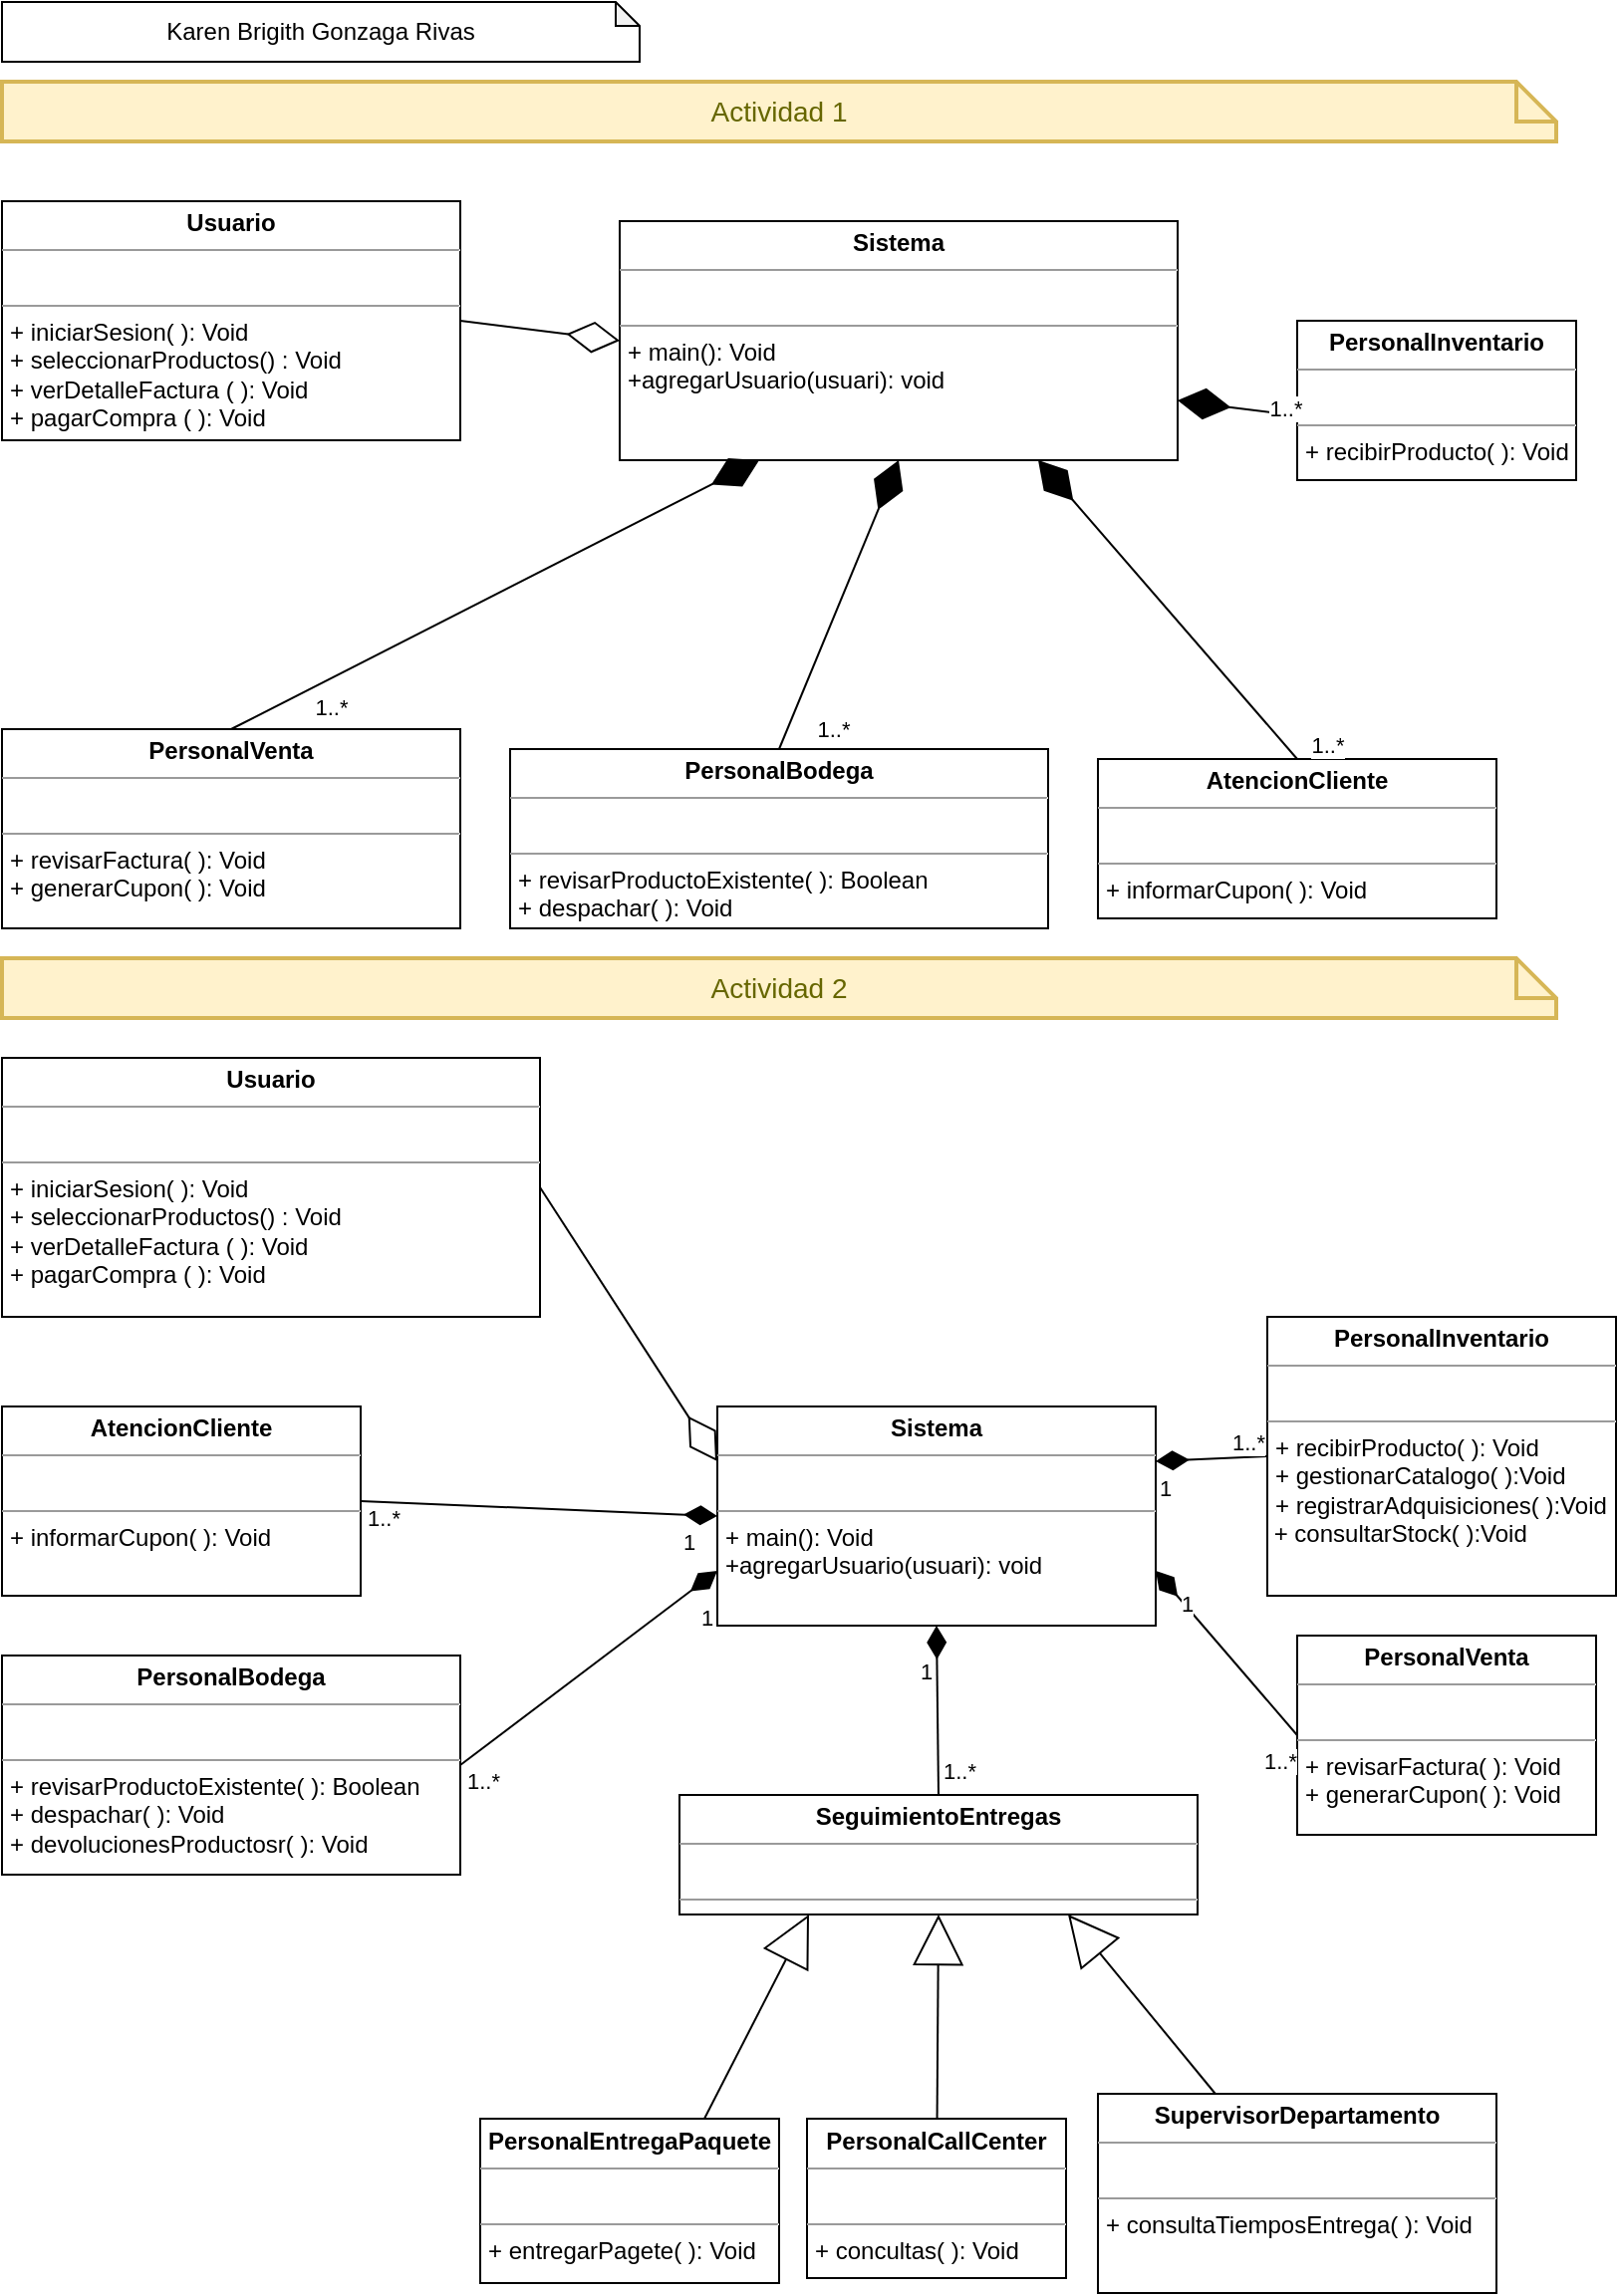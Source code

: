 <mxfile version="19.0.2" type="github">
  <diagram id="qSO_u3S2v88sH-et3-5x" name="Page-1">
    <mxGraphModel dx="1504" dy="634" grid="1" gridSize="10" guides="1" tooltips="1" connect="1" arrows="1" fold="1" page="1" pageScale="1" pageWidth="827" pageHeight="1169" math="0" shadow="0">
      <root>
        <mxCell id="0" />
        <mxCell id="1" parent="0" />
        <mxCell id="a8ocinU2t4pZGtcug-5M-55" value="Karen Brigith Gonzaga Rivas" style="shape=note;whiteSpace=wrap;html=1;backgroundOutline=1;darkOpacity=0.05;size=12;" vertex="1" parent="1">
          <mxGeometry x="10" y="10" width="320" height="30" as="geometry" />
        </mxCell>
        <mxCell id="a8ocinU2t4pZGtcug-5M-56" value="Actividad 1" style="shape=note;strokeWidth=2;fontSize=14;size=20;whiteSpace=wrap;html=1;fillColor=#fff2cc;strokeColor=#d6b656;fontColor=#666600;" vertex="1" parent="1">
          <mxGeometry x="10" y="50" width="780" height="30" as="geometry" />
        </mxCell>
        <mxCell id="a8ocinU2t4pZGtcug-5M-57" value="&lt;p style=&quot;margin:0px;margin-top:4px;text-align:center;&quot;&gt;&lt;b&gt;Usuario&lt;/b&gt;&lt;/p&gt;&lt;hr size=&quot;1&quot;&gt;&lt;p style=&quot;margin:0px;margin-left:4px;&quot;&gt;&lt;br&gt;&lt;/p&gt;&lt;hr size=&quot;1&quot;&gt;&lt;p style=&quot;margin:0px;margin-left:4px;&quot;&gt;+ iniciarSesion( ): Void&lt;br&gt;+ seleccionarProductos() : Void&lt;/p&gt;&lt;p style=&quot;margin:0px;margin-left:4px;&quot;&gt;&lt;/p&gt;&lt;p style=&quot;margin:0px;margin-left:4px;&quot;&gt;+ verDetalleFactura ( ): Void&lt;/p&gt;&lt;p style=&quot;margin:0px;margin-left:4px;&quot;&gt;+ pagarCompra ( ): Void&lt;/p&gt;" style="verticalAlign=top;align=left;overflow=fill;fontSize=12;fontFamily=Helvetica;html=1;" vertex="1" parent="1">
          <mxGeometry x="10" y="110" width="230" height="120" as="geometry" />
        </mxCell>
        <mxCell id="a8ocinU2t4pZGtcug-5M-58" value="&lt;p style=&quot;margin:0px;margin-top:4px;text-align:center;&quot;&gt;&lt;b&gt;PersonalVenta&lt;/b&gt;&lt;/p&gt;&lt;hr size=&quot;1&quot;&gt;&lt;p style=&quot;margin:0px;margin-left:4px;&quot;&gt;&lt;br&gt;&lt;/p&gt;&lt;hr size=&quot;1&quot;&gt;&lt;p style=&quot;margin:0px;margin-left:4px;&quot;&gt;+ revisarFactura( ): Void&lt;br&gt;+ generarCupon( ): Void&lt;/p&gt;" style="verticalAlign=top;align=left;overflow=fill;fontSize=12;fontFamily=Helvetica;html=1;" vertex="1" parent="1">
          <mxGeometry x="10" y="375" width="230" height="100" as="geometry" />
        </mxCell>
        <mxCell id="a8ocinU2t4pZGtcug-5M-59" value="&lt;p style=&quot;margin:0px;margin-top:4px;text-align:center;&quot;&gt;&lt;b&gt;AtencionCliente&lt;/b&gt;&lt;/p&gt;&lt;hr size=&quot;1&quot;&gt;&lt;p style=&quot;margin:0px;margin-left:4px;&quot;&gt;&lt;br&gt;&lt;/p&gt;&lt;hr size=&quot;1&quot;&gt;&lt;p style=&quot;margin:0px;margin-left:4px;&quot;&gt;+ informarCupon( ): Void&lt;/p&gt;" style="verticalAlign=top;align=left;overflow=fill;fontSize=12;fontFamily=Helvetica;html=1;" vertex="1" parent="1">
          <mxGeometry x="560" y="390" width="200" height="80" as="geometry" />
        </mxCell>
        <mxCell id="a8ocinU2t4pZGtcug-5M-60" value="&lt;p style=&quot;margin:0px;margin-top:4px;text-align:center;&quot;&gt;&lt;b&gt;PersonalBodega&lt;/b&gt;&lt;/p&gt;&lt;hr size=&quot;1&quot;&gt;&lt;p style=&quot;margin:0px;margin-left:4px;&quot;&gt;&lt;br&gt;&lt;/p&gt;&lt;hr size=&quot;1&quot;&gt;&lt;p style=&quot;margin:0px;margin-left:4px;&quot;&gt;+ revisarProductoExistente( ): Boolean&lt;br&gt;&lt;/p&gt;&lt;p style=&quot;margin:0px;margin-left:4px;&quot;&gt;+ despachar( ): Void&lt;br&gt;&lt;/p&gt;" style="verticalAlign=top;align=left;overflow=fill;fontSize=12;fontFamily=Helvetica;html=1;" vertex="1" parent="1">
          <mxGeometry x="265" y="385" width="270" height="90" as="geometry" />
        </mxCell>
        <mxCell id="a8ocinU2t4pZGtcug-5M-61" value="&lt;p style=&quot;margin:0px;margin-top:4px;text-align:center;&quot;&gt;&lt;b&gt;PersonalInventario&lt;/b&gt;&lt;/p&gt;&lt;hr size=&quot;1&quot;&gt;&lt;p style=&quot;margin:0px;margin-left:4px;&quot;&gt;&lt;br&gt;&lt;/p&gt;&lt;hr size=&quot;1&quot;&gt;&lt;p style=&quot;margin:0px;margin-left:4px;&quot;&gt;+ recibirProducto( ): Void&lt;/p&gt;" style="verticalAlign=top;align=left;overflow=fill;fontSize=12;fontFamily=Helvetica;html=1;" vertex="1" parent="1">
          <mxGeometry x="660" y="170" width="140" height="80" as="geometry" />
        </mxCell>
        <mxCell id="a8ocinU2t4pZGtcug-5M-62" value="&lt;p style=&quot;margin:0px;margin-top:4px;text-align:center;&quot;&gt;&lt;b&gt;Sistema&lt;/b&gt;&lt;/p&gt;&lt;hr size=&quot;1&quot;&gt;&lt;p style=&quot;margin:0px;margin-left:4px;&quot;&gt;&lt;br&gt;&lt;/p&gt;&lt;hr size=&quot;1&quot;&gt;&lt;p style=&quot;margin:0px;margin-left:4px;&quot;&gt;&lt;span style=&quot;background-color: initial;&quot;&gt;+ main(): Void&lt;/span&gt;&lt;br&gt;&lt;/p&gt;&lt;p style=&quot;margin:0px;margin-left:4px;&quot;&gt;&lt;span style=&quot;background-color: initial;&quot;&gt;+agregarUsuario(usuari): void&lt;/span&gt;&lt;/p&gt;" style="verticalAlign=top;align=left;overflow=fill;fontSize=12;fontFamily=Helvetica;html=1;" vertex="1" parent="1">
          <mxGeometry x="320" y="120" width="280" height="120" as="geometry" />
        </mxCell>
        <mxCell id="a8ocinU2t4pZGtcug-5M-63" value="" style="endArrow=diamondThin;endFill=0;endSize=24;html=1;rounded=0;exitX=1;exitY=0.5;exitDx=0;exitDy=0;fontStyle=1;entryX=0;entryY=0.5;entryDx=0;entryDy=0;" edge="1" parent="1" source="a8ocinU2t4pZGtcug-5M-57" target="a8ocinU2t4pZGtcug-5M-62">
          <mxGeometry width="160" relative="1" as="geometry">
            <mxPoint x="300" y="150" as="sourcePoint" />
            <mxPoint x="350" y="210" as="targetPoint" />
          </mxGeometry>
        </mxCell>
        <mxCell id="a8ocinU2t4pZGtcug-5M-64" value="" style="endArrow=diamondThin;endFill=1;endSize=24;html=1;rounded=0;exitX=0.5;exitY=0;exitDx=0;exitDy=0;entryX=0.25;entryY=1;entryDx=0;entryDy=0;" edge="1" parent="1" source="a8ocinU2t4pZGtcug-5M-58" target="a8ocinU2t4pZGtcug-5M-62">
          <mxGeometry width="160" relative="1" as="geometry">
            <mxPoint x="280" y="170" as="sourcePoint" />
            <mxPoint x="410" y="300" as="targetPoint" />
          </mxGeometry>
        </mxCell>
        <mxCell id="a8ocinU2t4pZGtcug-5M-82" value="1..*" style="edgeLabel;html=1;align=center;verticalAlign=middle;resizable=0;points=[];" vertex="1" connectable="0" parent="a8ocinU2t4pZGtcug-5M-64">
          <mxGeometry x="-0.311" y="-4" relative="1" as="geometry">
            <mxPoint x="-43" y="32" as="offset" />
          </mxGeometry>
        </mxCell>
        <mxCell id="a8ocinU2t4pZGtcug-5M-67" value="" style="endArrow=diamondThin;endFill=1;endSize=24;html=1;rounded=0;exitX=0.5;exitY=0;exitDx=0;exitDy=0;entryX=0.5;entryY=1;entryDx=0;entryDy=0;" edge="1" parent="1" source="a8ocinU2t4pZGtcug-5M-60" target="a8ocinU2t4pZGtcug-5M-62">
          <mxGeometry width="160" relative="1" as="geometry">
            <mxPoint x="400" y="350" as="sourcePoint" />
            <mxPoint x="410" y="320" as="targetPoint" />
          </mxGeometry>
        </mxCell>
        <mxCell id="a8ocinU2t4pZGtcug-5M-83" value="1..*" style="edgeLabel;html=1;align=center;verticalAlign=middle;resizable=0;points=[];" vertex="1" connectable="0" parent="a8ocinU2t4pZGtcug-5M-67">
          <mxGeometry x="-0.566" y="-2" relative="1" as="geometry">
            <mxPoint x="12" y="20" as="offset" />
          </mxGeometry>
        </mxCell>
        <mxCell id="a8ocinU2t4pZGtcug-5M-69" value="" style="endArrow=diamondThin;endFill=1;endSize=24;html=1;rounded=0;exitX=0.5;exitY=0;exitDx=0;exitDy=0;entryX=0.75;entryY=1;entryDx=0;entryDy=0;" edge="1" parent="1" source="a8ocinU2t4pZGtcug-5M-59" target="a8ocinU2t4pZGtcug-5M-62">
          <mxGeometry width="160" relative="1" as="geometry">
            <mxPoint x="300" y="190" as="sourcePoint" />
            <mxPoint x="450" y="370" as="targetPoint" />
            <Array as="points" />
          </mxGeometry>
        </mxCell>
        <mxCell id="a8ocinU2t4pZGtcug-5M-84" value="1..*" style="edgeLabel;html=1;align=center;verticalAlign=middle;resizable=0;points=[];" vertex="1" connectable="0" parent="a8ocinU2t4pZGtcug-5M-69">
          <mxGeometry x="-0.542" y="7" relative="1" as="geometry">
            <mxPoint x="50" y="23" as="offset" />
          </mxGeometry>
        </mxCell>
        <mxCell id="a8ocinU2t4pZGtcug-5M-70" value="" style="endArrow=diamondThin;endFill=1;endSize=24;html=1;rounded=0;exitX=-0.016;exitY=0.593;exitDx=0;exitDy=0;entryX=1;entryY=0.75;entryDx=0;entryDy=0;exitPerimeter=0;" edge="1" parent="1" source="a8ocinU2t4pZGtcug-5M-61" target="a8ocinU2t4pZGtcug-5M-62">
          <mxGeometry width="160" relative="1" as="geometry">
            <mxPoint x="320" y="540" as="sourcePoint" />
            <mxPoint x="464" y="660" as="targetPoint" />
          </mxGeometry>
        </mxCell>
        <mxCell id="a8ocinU2t4pZGtcug-5M-85" value="1..*" style="edgeLabel;html=1;align=center;verticalAlign=middle;resizable=0;points=[];" vertex="1" connectable="0" parent="a8ocinU2t4pZGtcug-5M-70">
          <mxGeometry x="0.359" y="5" relative="1" as="geometry">
            <mxPoint x="36" y="-4" as="offset" />
          </mxGeometry>
        </mxCell>
        <mxCell id="a8ocinU2t4pZGtcug-5M-76" value="Actividad 2" style="shape=note;strokeWidth=2;fontSize=14;size=20;whiteSpace=wrap;html=1;fillColor=#fff2cc;strokeColor=#d6b656;fontColor=#666600;" vertex="1" parent="1">
          <mxGeometry x="10" y="490" width="780" height="30" as="geometry" />
        </mxCell>
        <mxCell id="a8ocinU2t4pZGtcug-5M-77" value="&lt;p style=&quot;margin:0px;margin-top:4px;text-align:center;&quot;&gt;&lt;b&gt;PersonalInventario&lt;/b&gt;&lt;/p&gt;&lt;hr size=&quot;1&quot;&gt;&lt;p style=&quot;margin:0px;margin-left:4px;&quot;&gt;&lt;br&gt;&lt;/p&gt;&lt;hr size=&quot;1&quot;&gt;&lt;p style=&quot;margin:0px;margin-left:4px;&quot;&gt;+ recibirProducto( ): Void&lt;/p&gt;&lt;p style=&quot;margin:0px;margin-left:4px;&quot;&gt;+ gestionarCatalogo( ):Void&lt;/p&gt;&lt;p style=&quot;margin:0px;margin-left:4px;&quot;&gt;+ registrarAdquisiciones( ):Void&lt;/p&gt;&lt;span&gt;&amp;nbsp;+ consultarStock( ):Void&lt;/span&gt;" style="verticalAlign=top;align=left;overflow=fill;fontSize=12;fontFamily=Helvetica;html=1;" vertex="1" parent="1">
          <mxGeometry x="645" y="670" width="175" height="140" as="geometry" />
        </mxCell>
        <mxCell id="a8ocinU2t4pZGtcug-5M-78" value="&lt;p style=&quot;margin:0px;margin-top:4px;text-align:center;&quot;&gt;&lt;b&gt;PersonalBodega&lt;/b&gt;&lt;/p&gt;&lt;hr size=&quot;1&quot;&gt;&lt;p style=&quot;margin:0px;margin-left:4px;&quot;&gt;&lt;br&gt;&lt;/p&gt;&lt;hr size=&quot;1&quot;&gt;&lt;p style=&quot;margin:0px;margin-left:4px;&quot;&gt;+ revisarProductoExistente( ): Boolean&lt;br&gt;&lt;/p&gt;&lt;p style=&quot;margin:0px;margin-left:4px;&quot;&gt;+ despachar( ): Void&lt;br&gt;&lt;/p&gt;&lt;p style=&quot;margin:0px;margin-left:4px;&quot;&gt;+ devolucionesProductosr( ): Void&lt;br&gt;&lt;/p&gt;" style="verticalAlign=top;align=left;overflow=fill;fontSize=12;fontFamily=Helvetica;html=1;" vertex="1" parent="1">
          <mxGeometry x="10" y="840" width="230" height="110" as="geometry" />
        </mxCell>
        <mxCell id="a8ocinU2t4pZGtcug-5M-79" value="&lt;p style=&quot;margin:0px;margin-top:4px;text-align:center;&quot;&gt;&lt;b&gt;PersonalCallCenter&lt;/b&gt;&lt;/p&gt;&lt;hr size=&quot;1&quot;&gt;&lt;p style=&quot;margin:0px;margin-left:4px;&quot;&gt;&lt;br&gt;&lt;/p&gt;&lt;hr size=&quot;1&quot;&gt;&lt;p style=&quot;margin:0px;margin-left:4px;&quot;&gt;+ concultas( ): Void&lt;br&gt;&lt;/p&gt;" style="verticalAlign=top;align=left;overflow=fill;fontSize=12;fontFamily=Helvetica;html=1;" vertex="1" parent="1">
          <mxGeometry x="414" y="1072.5" width="130" height="80" as="geometry" />
        </mxCell>
        <mxCell id="a8ocinU2t4pZGtcug-5M-125" value="" style="edgeStyle=none;rounded=0;orthogonalLoop=1;jettySize=auto;html=1;endArrow=block;endFill=0;startSize=16;endSize=23;strokeWidth=1;exitX=0.75;exitY=0;exitDx=0;exitDy=0;entryX=0.25;entryY=1;entryDx=0;entryDy=0;" edge="1" parent="1" source="a8ocinU2t4pZGtcug-5M-80" target="a8ocinU2t4pZGtcug-5M-122">
          <mxGeometry relative="1" as="geometry">
            <mxPoint x="470" y="960" as="targetPoint" />
          </mxGeometry>
        </mxCell>
        <mxCell id="a8ocinU2t4pZGtcug-5M-80" value="&lt;p style=&quot;margin:0px;margin-top:4px;text-align:center;&quot;&gt;&lt;b&gt;PersonalEntregaPaquete&lt;/b&gt;&lt;/p&gt;&lt;hr size=&quot;1&quot;&gt;&lt;p style=&quot;margin:0px;margin-left:4px;&quot;&gt;&lt;br&gt;&lt;/p&gt;&lt;hr size=&quot;1&quot;&gt;&lt;p style=&quot;margin:0px;margin-left:4px;&quot;&gt;+ entregarPagete( ): Void&lt;/p&gt;" style="verticalAlign=top;align=left;overflow=fill;fontSize=12;fontFamily=Helvetica;html=1;" vertex="1" parent="1">
          <mxGeometry x="250" y="1072.5" width="150" height="82.5" as="geometry" />
        </mxCell>
        <mxCell id="a8ocinU2t4pZGtcug-5M-129" value="" style="edgeStyle=none;rounded=0;orthogonalLoop=1;jettySize=auto;html=1;endArrow=block;endFill=0;startSize=16;endSize=23;strokeWidth=1;entryX=0.75;entryY=1;entryDx=0;entryDy=0;" edge="1" parent="1" source="a8ocinU2t4pZGtcug-5M-81" target="a8ocinU2t4pZGtcug-5M-122">
          <mxGeometry relative="1" as="geometry">
            <mxPoint x="560" y="960" as="targetPoint" />
          </mxGeometry>
        </mxCell>
        <mxCell id="a8ocinU2t4pZGtcug-5M-81" value="&lt;p style=&quot;margin:0px;margin-top:4px;text-align:center;&quot;&gt;&lt;b&gt;SupervisorDepartamento&lt;/b&gt;&lt;/p&gt;&lt;hr size=&quot;1&quot;&gt;&lt;p style=&quot;margin:0px;margin-left:4px;&quot;&gt;&lt;br&gt;&lt;/p&gt;&lt;hr size=&quot;1&quot;&gt;&lt;p style=&quot;margin:0px;margin-left:4px;&quot;&gt;+ consultaTiemposEntrega( ): Void&lt;br&gt;&lt;/p&gt;" style="verticalAlign=top;align=left;overflow=fill;fontSize=12;fontFamily=Helvetica;html=1;" vertex="1" parent="1">
          <mxGeometry x="560" y="1060" width="200" height="100" as="geometry" />
        </mxCell>
        <mxCell id="a8ocinU2t4pZGtcug-5M-98" value="&lt;p style=&quot;margin:0px;margin-top:4px;text-align:center;&quot;&gt;&lt;b&gt;Usuario&lt;/b&gt;&lt;/p&gt;&lt;hr size=&quot;1&quot;&gt;&lt;p style=&quot;margin:0px;margin-left:4px;&quot;&gt;&lt;br&gt;&lt;/p&gt;&lt;hr size=&quot;1&quot;&gt;&lt;p style=&quot;margin:0px;margin-left:4px;&quot;&gt;+ iniciarSesion( ): Void&lt;br&gt;+ seleccionarProductos() : Void&lt;/p&gt;&lt;p style=&quot;margin:0px;margin-left:4px;&quot;&gt;&lt;/p&gt;&lt;p style=&quot;margin:0px;margin-left:4px;&quot;&gt;+ verDetalleFactura ( ): Void&lt;/p&gt;&lt;p style=&quot;margin:0px;margin-left:4px;&quot;&gt;+ pagarCompra ( ): Void&lt;/p&gt;" style="verticalAlign=top;align=left;overflow=fill;fontSize=12;fontFamily=Helvetica;html=1;" vertex="1" parent="1">
          <mxGeometry x="10" y="540" width="270" height="130" as="geometry" />
        </mxCell>
        <mxCell id="a8ocinU2t4pZGtcug-5M-100" value="&lt;p style=&quot;margin:0px;margin-top:4px;text-align:center;&quot;&gt;&lt;b&gt;Sistema&lt;/b&gt;&lt;/p&gt;&lt;hr size=&quot;1&quot;&gt;&lt;p style=&quot;margin:0px;margin-left:4px;&quot;&gt;&lt;br&gt;&lt;/p&gt;&lt;hr size=&quot;1&quot;&gt;&lt;p style=&quot;margin:0px;margin-left:4px;&quot;&gt;&lt;span style=&quot;background-color: initial;&quot;&gt;+ main(): Void&lt;/span&gt;&lt;br&gt;&lt;/p&gt;&lt;p style=&quot;margin:0px;margin-left:4px;&quot;&gt;&lt;span style=&quot;background-color: initial;&quot;&gt;+agregarUsuario(usuari): void&lt;/span&gt;&lt;/p&gt;" style="verticalAlign=top;align=left;overflow=fill;fontSize=12;fontFamily=Helvetica;html=1;" vertex="1" parent="1">
          <mxGeometry x="369" y="715" width="220" height="110" as="geometry" />
        </mxCell>
        <mxCell id="a8ocinU2t4pZGtcug-5M-101" value="" style="endArrow=diamondThin;endFill=0;endSize=24;html=1;rounded=0;exitX=1;exitY=0.5;exitDx=0;exitDy=0;fontStyle=1;entryX=0;entryY=0.25;entryDx=0;entryDy=0;" edge="1" parent="1" source="a8ocinU2t4pZGtcug-5M-98" target="a8ocinU2t4pZGtcug-5M-100">
          <mxGeometry width="160" relative="1" as="geometry">
            <mxPoint x="780" y="730" as="sourcePoint" />
            <mxPoint x="830" y="790.0" as="targetPoint" />
          </mxGeometry>
        </mxCell>
        <mxCell id="a8ocinU2t4pZGtcug-5M-112" value="&lt;p style=&quot;margin:0px;margin-top:4px;text-align:center;&quot;&gt;&lt;b&gt;AtencionCliente&lt;/b&gt;&lt;/p&gt;&lt;hr size=&quot;1&quot;&gt;&lt;p style=&quot;margin:0px;margin-left:4px;&quot;&gt;&lt;br&gt;&lt;/p&gt;&lt;hr size=&quot;1&quot;&gt;&lt;p style=&quot;margin:0px;margin-left:4px;&quot;&gt;+ informarCupon( ): Void&lt;/p&gt;" style="verticalAlign=top;align=left;overflow=fill;fontSize=12;fontFamily=Helvetica;html=1;" vertex="1" parent="1">
          <mxGeometry x="10" y="715" width="180" height="95" as="geometry" />
        </mxCell>
        <mxCell id="a8ocinU2t4pZGtcug-5M-113" value="&lt;p style=&quot;margin:0px;margin-top:4px;text-align:center;&quot;&gt;&lt;b&gt;PersonalVenta&lt;/b&gt;&lt;/p&gt;&lt;hr size=&quot;1&quot;&gt;&lt;p style=&quot;margin:0px;margin-left:4px;&quot;&gt;&lt;br&gt;&lt;/p&gt;&lt;hr size=&quot;1&quot;&gt;&lt;p style=&quot;margin:0px;margin-left:4px;&quot;&gt;+ revisarFactura( ): Void&lt;br&gt;+ generarCupon( ): Void&lt;/p&gt;" style="verticalAlign=top;align=left;overflow=fill;fontSize=12;fontFamily=Helvetica;html=1;" vertex="1" parent="1">
          <mxGeometry x="660" y="830" width="150" height="100" as="geometry" />
        </mxCell>
        <mxCell id="a8ocinU2t4pZGtcug-5M-122" value="&lt;p style=&quot;margin:0px;margin-top:4px;text-align:center;&quot;&gt;&lt;b&gt;SeguimientoEntregas&lt;/b&gt;&lt;/p&gt;&lt;hr size=&quot;1&quot;&gt;&lt;p style=&quot;margin:0px;margin-left:4px;&quot;&gt;&lt;br&gt;&lt;/p&gt;&lt;hr size=&quot;1&quot;&gt;&lt;p style=&quot;margin:0px;margin-left:4px;&quot;&gt;&lt;br&gt;&lt;/p&gt;" style="verticalAlign=top;align=left;overflow=fill;fontSize=12;fontFamily=Helvetica;html=1;" vertex="1" parent="1">
          <mxGeometry x="350" y="910" width="260" height="60" as="geometry" />
        </mxCell>
        <mxCell id="a8ocinU2t4pZGtcug-5M-126" value="" style="edgeStyle=none;rounded=0;orthogonalLoop=1;jettySize=auto;html=1;endArrow=block;endFill=0;startSize=16;endSize=23;strokeWidth=1;entryX=0.5;entryY=1;entryDx=0;entryDy=0;" edge="1" parent="1" source="a8ocinU2t4pZGtcug-5M-79" target="a8ocinU2t4pZGtcug-5M-122">
          <mxGeometry relative="1" as="geometry">
            <mxPoint x="350.002" y="1095" as="sourcePoint" />
            <mxPoint x="514.69" y="980" as="targetPoint" />
          </mxGeometry>
        </mxCell>
        <mxCell id="a8ocinU2t4pZGtcug-5M-130" value="" style="endArrow=none;html=1;endSize=12;startArrow=diamondThin;startSize=14;startFill=1;rounded=0;strokeWidth=1;entryX=0;entryY=0.5;entryDx=0;entryDy=0;exitX=1;exitY=0.25;exitDx=0;exitDy=0;endFill=0;" edge="1" parent="1" source="a8ocinU2t4pZGtcug-5M-100" target="a8ocinU2t4pZGtcug-5M-77">
          <mxGeometry relative="1" as="geometry">
            <mxPoint x="550" y="620" as="sourcePoint" />
            <mxPoint x="710" y="620" as="targetPoint" />
          </mxGeometry>
        </mxCell>
        <mxCell id="a8ocinU2t4pZGtcug-5M-131" value="1" style="edgeLabel;resizable=0;html=1;align=left;verticalAlign=top;" connectable="0" vertex="1" parent="a8ocinU2t4pZGtcug-5M-130">
          <mxGeometry x="-1" relative="1" as="geometry" />
        </mxCell>
        <mxCell id="a8ocinU2t4pZGtcug-5M-132" value="1..*" style="edgeLabel;resizable=0;html=1;align=right;verticalAlign=top;" connectable="0" vertex="1" parent="a8ocinU2t4pZGtcug-5M-130">
          <mxGeometry x="1" relative="1" as="geometry">
            <mxPoint y="-20" as="offset" />
          </mxGeometry>
        </mxCell>
        <mxCell id="a8ocinU2t4pZGtcug-5M-135" value="" style="endArrow=none;html=1;endSize=12;startArrow=diamondThin;startSize=14;startFill=1;rounded=0;strokeWidth=1;entryX=0;entryY=0.5;entryDx=0;entryDy=0;exitX=1;exitY=0.75;exitDx=0;exitDy=0;endFill=0;" edge="1" parent="1" source="a8ocinU2t4pZGtcug-5M-100" target="a8ocinU2t4pZGtcug-5M-113">
          <mxGeometry relative="1" as="geometry">
            <mxPoint x="630" y="747.5" as="sourcePoint" />
            <mxPoint x="760" y="625" as="targetPoint" />
          </mxGeometry>
        </mxCell>
        <mxCell id="a8ocinU2t4pZGtcug-5M-136" value="1" style="edgeLabel;resizable=0;html=1;align=left;verticalAlign=top;" connectable="0" vertex="1" parent="a8ocinU2t4pZGtcug-5M-135">
          <mxGeometry x="-1" relative="1" as="geometry">
            <mxPoint x="11" y="3" as="offset" />
          </mxGeometry>
        </mxCell>
        <mxCell id="a8ocinU2t4pZGtcug-5M-137" value="1..*" style="edgeLabel;resizable=0;html=1;align=right;verticalAlign=top;" connectable="0" vertex="1" parent="a8ocinU2t4pZGtcug-5M-135">
          <mxGeometry x="1" relative="1" as="geometry" />
        </mxCell>
        <mxCell id="a8ocinU2t4pZGtcug-5M-138" value="" style="endArrow=none;html=1;endSize=12;startArrow=diamondThin;startSize=14;startFill=1;rounded=0;strokeWidth=1;endFill=0;entryX=1;entryY=0.5;entryDx=0;entryDy=0;exitX=0;exitY=0.75;exitDx=0;exitDy=0;" edge="1" parent="1" source="a8ocinU2t4pZGtcug-5M-100" target="a8ocinU2t4pZGtcug-5M-78">
          <mxGeometry relative="1" as="geometry">
            <mxPoint x="350" y="820" as="sourcePoint" />
            <mxPoint x="280" y="885.0" as="targetPoint" />
          </mxGeometry>
        </mxCell>
        <mxCell id="a8ocinU2t4pZGtcug-5M-139" value="1" style="edgeLabel;resizable=0;html=1;align=left;verticalAlign=top;" connectable="0" vertex="1" parent="a8ocinU2t4pZGtcug-5M-138">
          <mxGeometry x="-1" relative="1" as="geometry">
            <mxPoint x="-10" y="10" as="offset" />
          </mxGeometry>
        </mxCell>
        <mxCell id="a8ocinU2t4pZGtcug-5M-140" value="1..*" style="edgeLabel;resizable=0;html=1;align=right;verticalAlign=top;" connectable="0" vertex="1" parent="a8ocinU2t4pZGtcug-5M-138">
          <mxGeometry x="1" relative="1" as="geometry">
            <mxPoint x="20" y="-5" as="offset" />
          </mxGeometry>
        </mxCell>
        <mxCell id="a8ocinU2t4pZGtcug-5M-144" value="" style="endArrow=none;html=1;endSize=12;startArrow=diamondThin;startSize=14;startFill=1;rounded=0;strokeWidth=1;endFill=0;entryX=1;entryY=0.5;entryDx=0;entryDy=0;exitX=0;exitY=0.5;exitDx=0;exitDy=0;" edge="1" parent="1" source="a8ocinU2t4pZGtcug-5M-100" target="a8ocinU2t4pZGtcug-5M-112">
          <mxGeometry relative="1" as="geometry">
            <mxPoint x="379" y="807.5" as="sourcePoint" />
            <mxPoint x="280" y="895.0" as="targetPoint" />
          </mxGeometry>
        </mxCell>
        <mxCell id="a8ocinU2t4pZGtcug-5M-145" value="1" style="edgeLabel;resizable=0;html=1;align=left;verticalAlign=top;" connectable="0" vertex="1" parent="a8ocinU2t4pZGtcug-5M-144">
          <mxGeometry x="-1" relative="1" as="geometry">
            <mxPoint x="-19" as="offset" />
          </mxGeometry>
        </mxCell>
        <mxCell id="a8ocinU2t4pZGtcug-5M-146" value="1..*" style="edgeLabel;resizable=0;html=1;align=right;verticalAlign=top;" connectable="0" vertex="1" parent="a8ocinU2t4pZGtcug-5M-144">
          <mxGeometry x="1" relative="1" as="geometry">
            <mxPoint x="20" y="-5" as="offset" />
          </mxGeometry>
        </mxCell>
        <mxCell id="a8ocinU2t4pZGtcug-5M-147" value="" style="endArrow=none;html=1;endSize=12;startArrow=diamondThin;startSize=14;startFill=1;rounded=0;strokeWidth=1;endFill=0;entryX=0.5;entryY=0;entryDx=0;entryDy=0;exitX=0.5;exitY=1;exitDx=0;exitDy=0;" edge="1" parent="1" source="a8ocinU2t4pZGtcug-5M-100" target="a8ocinU2t4pZGtcug-5M-122">
          <mxGeometry relative="1" as="geometry">
            <mxPoint x="389" y="817.5" as="sourcePoint" />
            <mxPoint x="290" y="905.0" as="targetPoint" />
          </mxGeometry>
        </mxCell>
        <mxCell id="a8ocinU2t4pZGtcug-5M-148" value="1" style="edgeLabel;resizable=0;html=1;align=left;verticalAlign=top;" connectable="0" vertex="1" parent="a8ocinU2t4pZGtcug-5M-147">
          <mxGeometry x="-1" relative="1" as="geometry">
            <mxPoint x="-10" y="10" as="offset" />
          </mxGeometry>
        </mxCell>
        <mxCell id="a8ocinU2t4pZGtcug-5M-149" value="1..*" style="edgeLabel;resizable=0;html=1;align=right;verticalAlign=top;" connectable="0" vertex="1" parent="a8ocinU2t4pZGtcug-5M-147">
          <mxGeometry x="1" relative="1" as="geometry">
            <mxPoint x="20" y="-25" as="offset" />
          </mxGeometry>
        </mxCell>
      </root>
    </mxGraphModel>
  </diagram>
</mxfile>
